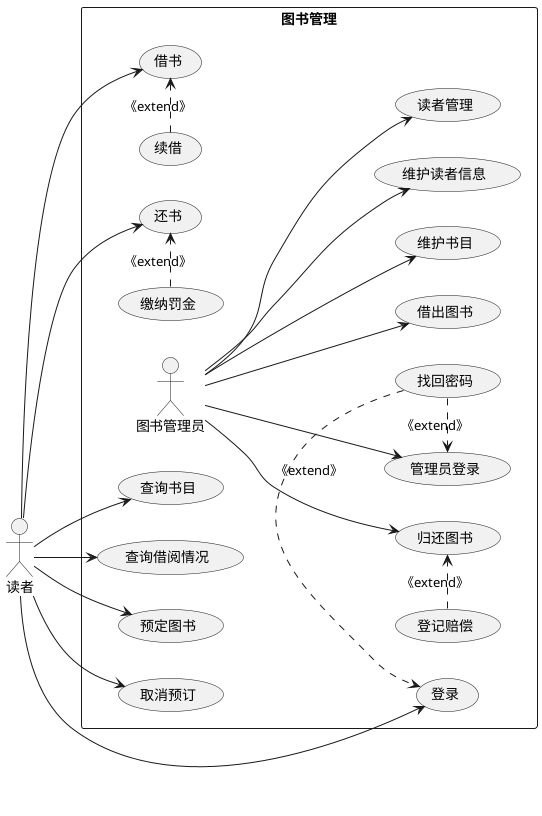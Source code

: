 @startuml
left to right direction
actor 读者
rectangle 图书管理{
    图书管理员-->(管理员登录)
    图书管理员-->(借出图书)
    图书管理员-->(归还图书)
    图书管理员-->(维护书目)
    图书管理员-->(维护读者信息)
    图书管理员-->(读者管理)
    (登记赔偿).>(归还图书):《extend》
    (找回密码).>(管理员登录):《extend》
    读者-->(登录)
    读者-->(查询书目)
    读者-->(查询借阅情况)
    读者-->(预定图书)
    读者-->(取消预订)
    读者-->(借书)
    读者-->(还书)
    (找回密码).>(登录):《extend》
    (续借).>(借书):《extend》
    (缴纳罚金).>(还书):《extend》
}
@enduml